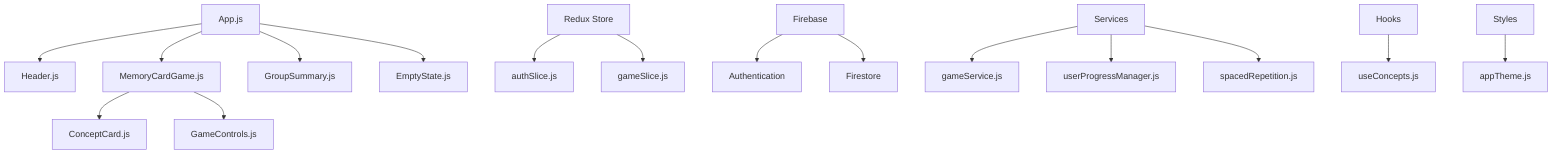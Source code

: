 graph TD
    A[App.js] --> B[Header.js]
    A --> C[MemoryCardGame.js]
    A --> D[GroupSummary.js]
    A --> E[EmptyState.js]
    
    C --> F[ConceptCard.js]
    C --> G[GameControls.js]
    
    H[Redux Store] --> I[authSlice.js]
    H --> J[gameSlice.js]
    
    K[Firebase] --> L[Authentication]
    K --> M[Firestore]
    
    N[Services] --> O[gameService.js]
    N --> P[userProgressManager.js]
    N --> Q[spacedRepetition.js]
    
    R[Hooks] --> S[useConcepts.js]
    
    T[Styles] --> U[appTheme.js]